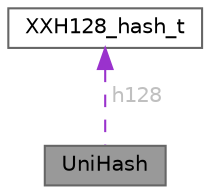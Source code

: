 digraph "UniHash"
{
 // LATEX_PDF_SIZE
  bgcolor="transparent";
  edge [fontname=Helvetica,fontsize=10,labelfontname=Helvetica,labelfontsize=10];
  node [fontname=Helvetica,fontsize=10,shape=box,height=0.2,width=0.4];
  Node1 [id="Node000001",label="UniHash",height=0.2,width=0.4,color="gray40", fillcolor="grey60", style="filled", fontcolor="black",tooltip=" "];
  Node2 -> Node1 [id="edge1_Node000001_Node000002",dir="back",color="darkorchid3",style="dashed",tooltip=" ",label=" h128",fontcolor="grey" ];
  Node2 [id="Node000002",label="XXH128_hash_t",height=0.2,width=0.4,color="gray40", fillcolor="white", style="filled",URL="$struct_x_x_h128__hash__t.html",tooltip="The return value from 128-bit hashes."];
}
